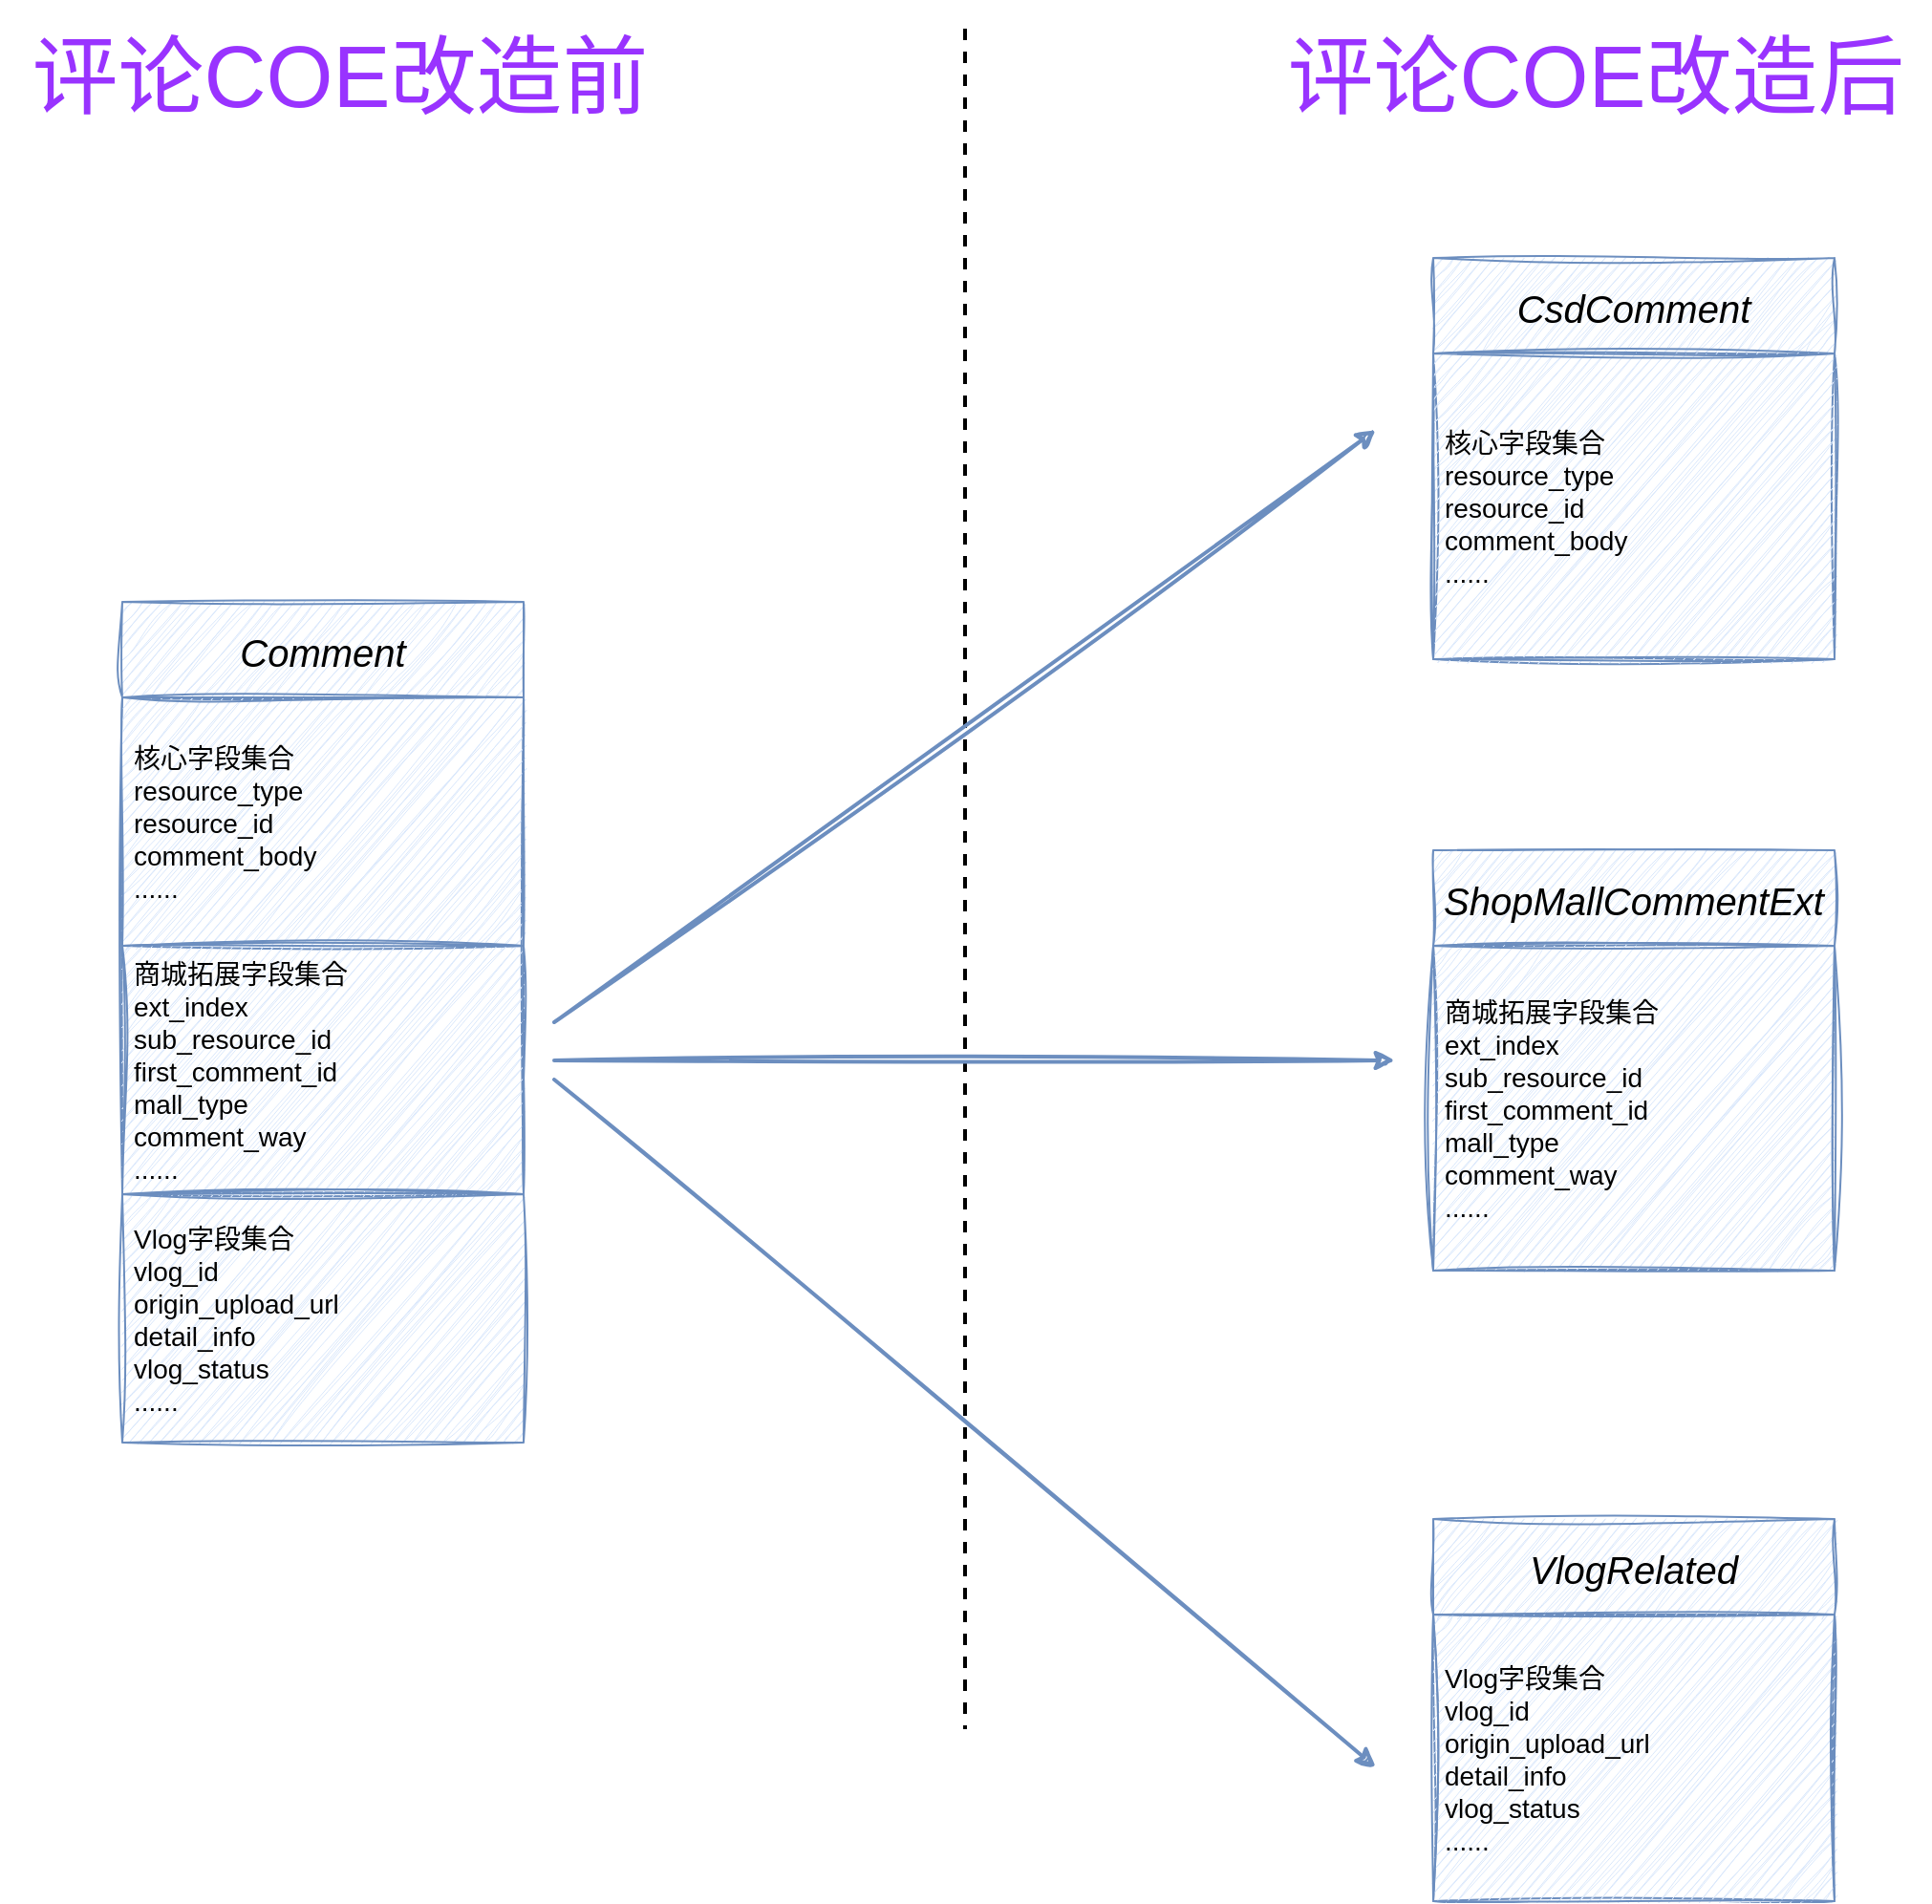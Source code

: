 <mxfile version="20.8.23" type="github">
  <diagram id="C5RBs43oDa-KdzZeNtuy" name="Page-1">
    <mxGraphModel dx="2074" dy="1131" grid="1" gridSize="10" guides="1" tooltips="1" connect="1" arrows="1" fold="1" page="1" pageScale="1" pageWidth="827" pageHeight="1169" math="0" shadow="0">
      <root>
        <mxCell id="WIyWlLk6GJQsqaUBKTNV-0" />
        <mxCell id="WIyWlLk6GJQsqaUBKTNV-1" parent="WIyWlLk6GJQsqaUBKTNV-0" />
        <mxCell id="SNMV0da7-mxv0Kt5lc5y-27" value="Comment" style="swimlane;fontStyle=2;align=center;verticalAlign=middle;childLayout=stackLayout;horizontal=1;startSize=50;horizontalStack=0;resizeParent=1;resizeLast=0;collapsible=1;marginBottom=0;rounded=0;shadow=0;strokeWidth=1;fillColor=#dae8fc;strokeColor=#6c8ebf;sketch=1;curveFitting=1;jiggle=2;fontSize=20;" parent="WIyWlLk6GJQsqaUBKTNV-1" vertex="1">
          <mxGeometry x="204" y="510" width="210" height="310" as="geometry">
            <mxRectangle x="230" y="140" width="160" height="26" as="alternateBounds" />
          </mxGeometry>
        </mxCell>
        <mxCell id="SNMV0da7-mxv0Kt5lc5y-28" value="核心字段集合&#xa;resource_type&#xa;resource_id&#xa;comment_body&#xa;......" style="text;align=left;verticalAlign=middle;spacingLeft=4;spacingRight=4;overflow=hidden;rotatable=0;points=[[0,0.5],[1,0.5]];portConstraint=eastwest;sketch=1;curveFitting=1;jiggle=2;fontSize=14;fillColor=#dae8fc;strokeColor=#6c8ebf;" parent="SNMV0da7-mxv0Kt5lc5y-27" vertex="1">
          <mxGeometry y="50" width="210" height="130" as="geometry" />
        </mxCell>
        <mxCell id="SNMV0da7-mxv0Kt5lc5y-29" value="商城拓展字段集合&#xa;ext_index&#xa;sub_resource_id&#xa;first_comment_id&#xa;mall_type&#xa;comment_way&#xa;......" style="text;align=left;verticalAlign=middle;spacingLeft=4;spacingRight=4;overflow=hidden;rotatable=0;points=[[0,0.5],[1,0.5]];portConstraint=eastwest;fillColor=#dae8fc;strokeColor=#6c8ebf;sketch=1;curveFitting=1;jiggle=2;fontSize=14;" parent="SNMV0da7-mxv0Kt5lc5y-27" vertex="1">
          <mxGeometry y="180" width="210" height="130" as="geometry" />
        </mxCell>
        <mxCell id="IEYArmCjWMqC8iR9iTE1-0" value="CsdComment" style="swimlane;fontStyle=2;align=center;verticalAlign=middle;childLayout=stackLayout;horizontal=1;startSize=50;horizontalStack=0;resizeParent=1;resizeLast=0;collapsible=1;marginBottom=0;rounded=0;shadow=0;strokeWidth=1;fillColor=#dae8fc;strokeColor=#6c8ebf;sketch=1;curveFitting=1;jiggle=2;fontSize=20;" parent="WIyWlLk6GJQsqaUBKTNV-1" vertex="1">
          <mxGeometry x="890" y="330" width="210" height="210" as="geometry">
            <mxRectangle x="230" y="140" width="160" height="26" as="alternateBounds" />
          </mxGeometry>
        </mxCell>
        <mxCell id="IEYArmCjWMqC8iR9iTE1-1" value="核心字段集合&#xa;resource_type&#xa;resource_id&#xa;comment_body&#xa;......" style="text;align=left;verticalAlign=middle;spacingLeft=4;spacingRight=4;overflow=hidden;rotatable=0;points=[[0,0.5],[1,0.5]];portConstraint=eastwest;sketch=1;curveFitting=1;jiggle=2;fontSize=14;fillColor=#dae8fc;strokeColor=#6c8ebf;" parent="IEYArmCjWMqC8iR9iTE1-0" vertex="1">
          <mxGeometry y="50" width="210" height="160" as="geometry" />
        </mxCell>
        <mxCell id="IEYArmCjWMqC8iR9iTE1-3" value="ShopMallCommentExt" style="swimlane;fontStyle=2;align=center;verticalAlign=middle;childLayout=stackLayout;horizontal=1;startSize=50;horizontalStack=0;resizeParent=1;resizeLast=0;collapsible=1;marginBottom=0;rounded=0;shadow=0;strokeWidth=1;fillColor=#dae8fc;strokeColor=#6c8ebf;sketch=1;curveFitting=1;jiggle=2;fontSize=20;" parent="WIyWlLk6GJQsqaUBKTNV-1" vertex="1">
          <mxGeometry x="890" y="640" width="210" height="220" as="geometry">
            <mxRectangle x="230" y="140" width="160" height="26" as="alternateBounds" />
          </mxGeometry>
        </mxCell>
        <mxCell id="IEYArmCjWMqC8iR9iTE1-5" value="商城拓展字段集合&#xa;ext_index&#xa;sub_resource_id&#xa;first_comment_id&#xa;mall_type&#xa;comment_way&#xa;......" style="text;align=left;verticalAlign=middle;spacingLeft=4;spacingRight=4;overflow=hidden;rotatable=0;points=[[0,0.5],[1,0.5]];portConstraint=eastwest;fillColor=#dae8fc;strokeColor=#6c8ebf;sketch=1;curveFitting=1;jiggle=2;fontSize=14;" parent="IEYArmCjWMqC8iR9iTE1-3" vertex="1">
          <mxGeometry y="50" width="210" height="170" as="geometry" />
        </mxCell>
        <mxCell id="IEYArmCjWMqC8iR9iTE1-6" value="" style="line;strokeWidth=2;direction=south;html=1;hachureGap=4;fontFamily=Architects Daughter;fontSource=https%3A%2F%2Ffonts.googleapis.com%2Fcss%3Ffamily%3DArchitects%2BDaughter;fontSize=20;dashed=1;" parent="WIyWlLk6GJQsqaUBKTNV-1" vertex="1">
          <mxGeometry x="640" y="210" width="10" height="890" as="geometry" />
        </mxCell>
        <mxCell id="IEYArmCjWMqC8iR9iTE1-7" value="&lt;div data-docx-has-block-data=&quot;false&quot; data-page-id=&quot;MmY3dnBYno8vMrxCCS0ccUi1nzh&quot; style=&quot;font-size: 45px;&quot;&gt;&lt;div class=&quot;old-record-id-MmY3dnBYno8vMrxCCS0ccUi1nzh&quot; style=&quot;font-size: 45px;&quot;&gt;&lt;font color=&quot;#9933ff&quot;&gt;评论COE改造前&lt;/font&gt;&lt;/div&gt;&lt;/div&gt;" style="text;html=1;strokeColor=none;fillColor=none;align=center;verticalAlign=middle;whiteSpace=wrap;rounded=0;sketch=1;fontSize=45;fontColor=#FF66FF;" parent="WIyWlLk6GJQsqaUBKTNV-1" vertex="1">
          <mxGeometry x="140" y="210" width="356" height="50" as="geometry" />
        </mxCell>
        <mxCell id="IEYArmCjWMqC8iR9iTE1-8" value="&lt;div data-docx-has-block-data=&quot;false&quot; data-page-id=&quot;MmY3dnBYno8vMrxCCS0ccUi1nzh&quot; style=&quot;font-size: 45px;&quot;&gt;&lt;div class=&quot;old-record-id-MmY3dnBYno8vMrxCCS0ccUi1nzh&quot; style=&quot;font-size: 45px;&quot;&gt;&lt;font color=&quot;#9933ff&quot;&gt;评论COE改造后&lt;/font&gt;&lt;/div&gt;&lt;/div&gt;" style="text;html=1;strokeColor=none;fillColor=none;align=center;verticalAlign=middle;whiteSpace=wrap;rounded=0;sketch=1;fontSize=45;fontColor=#FF66FF;" parent="WIyWlLk6GJQsqaUBKTNV-1" vertex="1">
          <mxGeometry x="800" y="195" width="350" height="80" as="geometry" />
        </mxCell>
        <mxCell id="IEYArmCjWMqC8iR9iTE1-9" value="" style="endArrow=classic;html=1;rounded=0;sketch=1;hachureGap=4;jiggle=2;curveFitting=1;fontFamily=Architects Daughter;fontSource=https%3A%2F%2Ffonts.googleapis.com%2Fcss%3Ffamily%3DArchitects%2BDaughter;fontSize=16;fillColor=#dae8fc;strokeColor=#6c8ebf;strokeWidth=2;" parent="WIyWlLk6GJQsqaUBKTNV-1" edge="1">
          <mxGeometry width="50" height="50" relative="1" as="geometry">
            <mxPoint x="430" y="730" as="sourcePoint" />
            <mxPoint x="860" y="420" as="targetPoint" />
          </mxGeometry>
        </mxCell>
        <mxCell id="IEYArmCjWMqC8iR9iTE1-10" value="" style="endArrow=classic;html=1;rounded=0;sketch=1;hachureGap=4;jiggle=2;curveFitting=1;fontFamily=Architects Daughter;fontSource=https%3A%2F%2Ffonts.googleapis.com%2Fcss%3Ffamily%3DArchitects%2BDaughter;fontSize=16;fillColor=#dae8fc;strokeColor=#6c8ebf;strokeWidth=2;shadow=0;" parent="WIyWlLk6GJQsqaUBKTNV-1" edge="1">
          <mxGeometry width="50" height="50" relative="1" as="geometry">
            <mxPoint x="430" y="760" as="sourcePoint" />
            <mxPoint x="860" y="1120" as="targetPoint" />
          </mxGeometry>
        </mxCell>
        <mxCell id="5edWiQ2BqvPyB7J-ncuG-0" value="Vlog字段集合&#xa;vlog_id&#xa;origin_upload_url&#xa;detail_info&#xa;vlog_status&#xa;......" style="text;align=left;verticalAlign=middle;spacingLeft=4;spacingRight=4;overflow=hidden;rotatable=0;points=[[0,0.5],[1,0.5]];portConstraint=eastwest;fillColor=#dae8fc;strokeColor=#6c8ebf;sketch=1;curveFitting=1;jiggle=2;fontSize=14;" vertex="1" parent="WIyWlLk6GJQsqaUBKTNV-1">
          <mxGeometry x="204" y="820" width="210" height="130" as="geometry" />
        </mxCell>
        <mxCell id="5edWiQ2BqvPyB7J-ncuG-1" value="VlogRelated" style="swimlane;fontStyle=2;align=center;verticalAlign=middle;childLayout=stackLayout;horizontal=1;startSize=50;horizontalStack=0;resizeParent=1;resizeLast=0;collapsible=1;marginBottom=0;rounded=0;shadow=0;strokeWidth=1;fillColor=#dae8fc;strokeColor=#6c8ebf;sketch=1;curveFitting=1;jiggle=2;fontSize=20;" vertex="1" parent="WIyWlLk6GJQsqaUBKTNV-1">
          <mxGeometry x="890" y="990" width="210" height="200" as="geometry">
            <mxRectangle x="230" y="140" width="160" height="26" as="alternateBounds" />
          </mxGeometry>
        </mxCell>
        <mxCell id="5edWiQ2BqvPyB7J-ncuG-2" value="Vlog字段集合&#xa;vlog_id&#xa;origin_upload_url&#xa;detail_info&#xa;vlog_status&#xa;......" style="text;align=left;verticalAlign=middle;spacingLeft=4;spacingRight=4;overflow=hidden;rotatable=0;points=[[0,0.5],[1,0.5]];portConstraint=eastwest;fillColor=#dae8fc;strokeColor=#6c8ebf;sketch=1;curveFitting=1;jiggle=2;fontSize=14;" vertex="1" parent="5edWiQ2BqvPyB7J-ncuG-1">
          <mxGeometry y="50" width="210" height="150" as="geometry" />
        </mxCell>
        <mxCell id="5edWiQ2BqvPyB7J-ncuG-4" value="" style="endArrow=classic;html=1;rounded=0;sketch=1;hachureGap=4;jiggle=2;curveFitting=1;fontFamily=Architects Daughter;fontSource=https%3A%2F%2Ffonts.googleapis.com%2Fcss%3Ffamily%3DArchitects%2BDaughter;fontSize=16;fillColor=#dae8fc;strokeColor=#6c8ebf;strokeWidth=2;shadow=0;" edge="1" parent="WIyWlLk6GJQsqaUBKTNV-1">
          <mxGeometry width="50" height="50" relative="1" as="geometry">
            <mxPoint x="430" y="750" as="sourcePoint" />
            <mxPoint x="870" y="750" as="targetPoint" />
          </mxGeometry>
        </mxCell>
      </root>
    </mxGraphModel>
  </diagram>
</mxfile>
